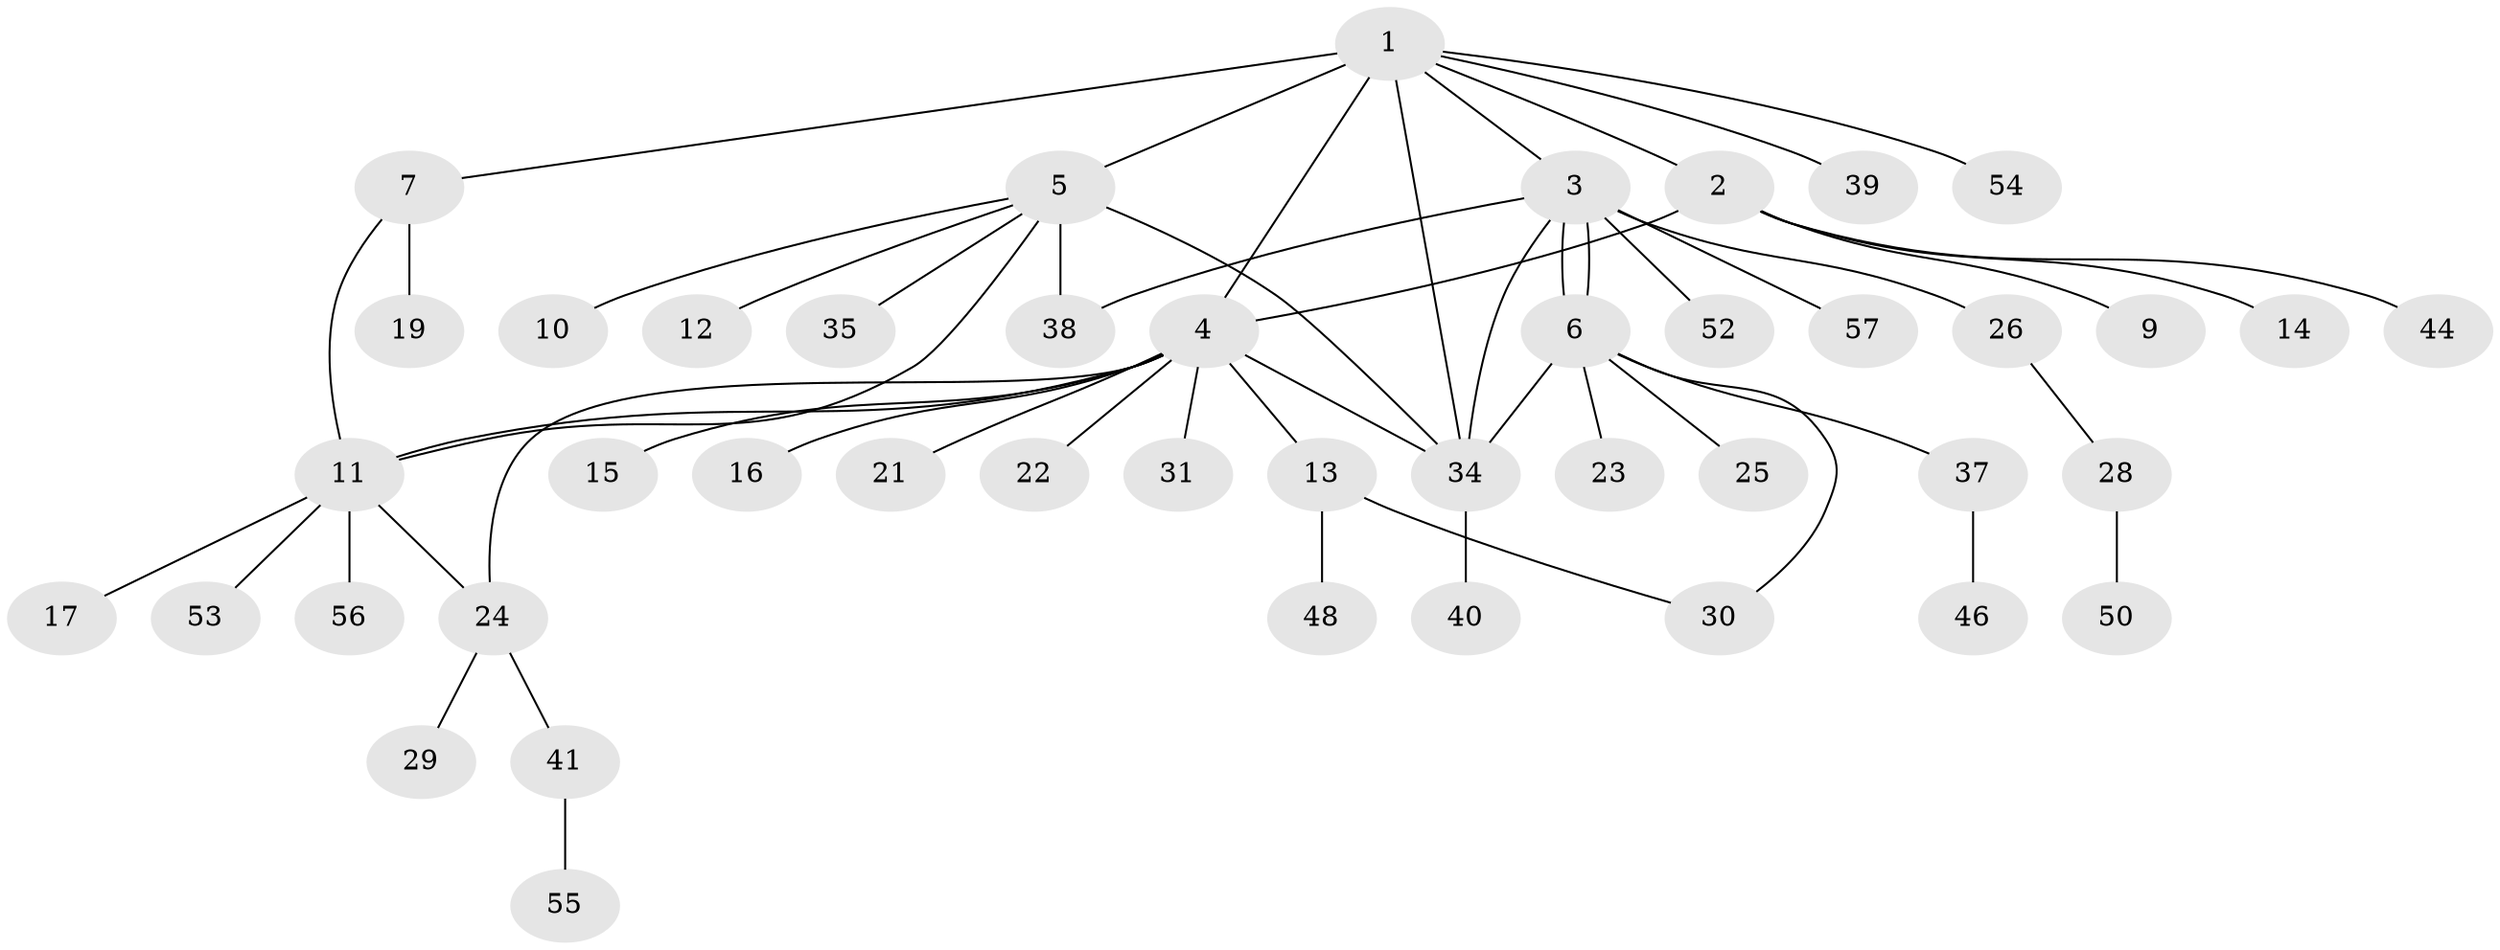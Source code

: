 // Generated by graph-tools (version 1.1) at 2025/51/02/27/25 19:51:54]
// undirected, 44 vertices, 54 edges
graph export_dot {
graph [start="1"]
  node [color=gray90,style=filled];
  1 [super="+36"];
  2 [super="+27"];
  3 [super="+43"];
  4 [super="+18"];
  5 [super="+8"];
  6 [super="+33"];
  7;
  9;
  10 [super="+42"];
  11 [super="+32"];
  12;
  13 [super="+20"];
  14;
  15;
  16;
  17;
  19;
  21;
  22;
  23;
  24 [super="+47"];
  25;
  26;
  28 [super="+45"];
  29;
  30;
  31;
  34 [super="+51"];
  35;
  37 [super="+49"];
  38;
  39;
  40;
  41;
  44;
  46;
  48;
  50;
  52;
  53;
  54;
  55;
  56;
  57;
  1 -- 2;
  1 -- 3;
  1 -- 4;
  1 -- 5 [weight=2];
  1 -- 7;
  1 -- 34;
  1 -- 39;
  1 -- 54;
  2 -- 4;
  2 -- 9;
  2 -- 14;
  2 -- 44;
  3 -- 6;
  3 -- 6;
  3 -- 26;
  3 -- 34;
  3 -- 52;
  3 -- 57;
  3 -- 38;
  4 -- 13;
  4 -- 15;
  4 -- 16;
  4 -- 24 [weight=2];
  4 -- 34;
  4 -- 21;
  4 -- 22;
  4 -- 11;
  4 -- 31;
  5 -- 34 [weight=2];
  5 -- 35;
  5 -- 38;
  5 -- 10;
  5 -- 11;
  5 -- 12;
  6 -- 23;
  6 -- 25;
  6 -- 30;
  6 -- 34 [weight=2];
  6 -- 37;
  7 -- 11;
  7 -- 19;
  11 -- 17;
  11 -- 24;
  11 -- 53;
  11 -- 56;
  13 -- 30;
  13 -- 48;
  24 -- 29;
  24 -- 41;
  26 -- 28;
  28 -- 50;
  34 -- 40;
  37 -- 46;
  41 -- 55;
}
